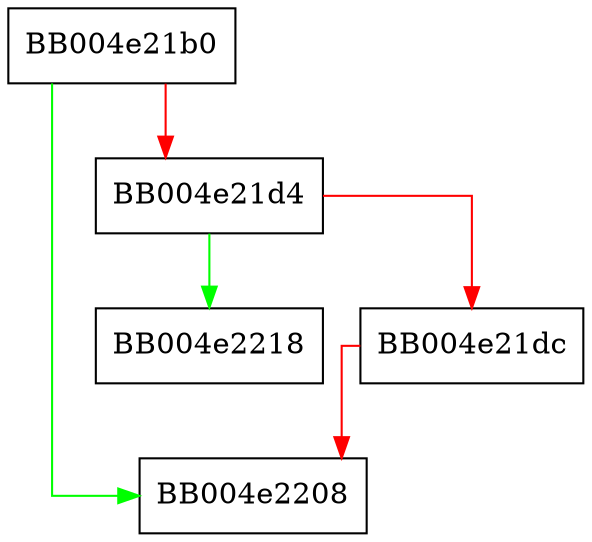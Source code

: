 digraph tls_process_server_rpk {
  node [shape="box"];
  graph [splines=ortho];
  BB004e21b0 -> BB004e2208 [color="green"];
  BB004e21b0 -> BB004e21d4 [color="red"];
  BB004e21d4 -> BB004e2218 [color="green"];
  BB004e21d4 -> BB004e21dc [color="red"];
  BB004e21dc -> BB004e2208 [color="red"];
}
